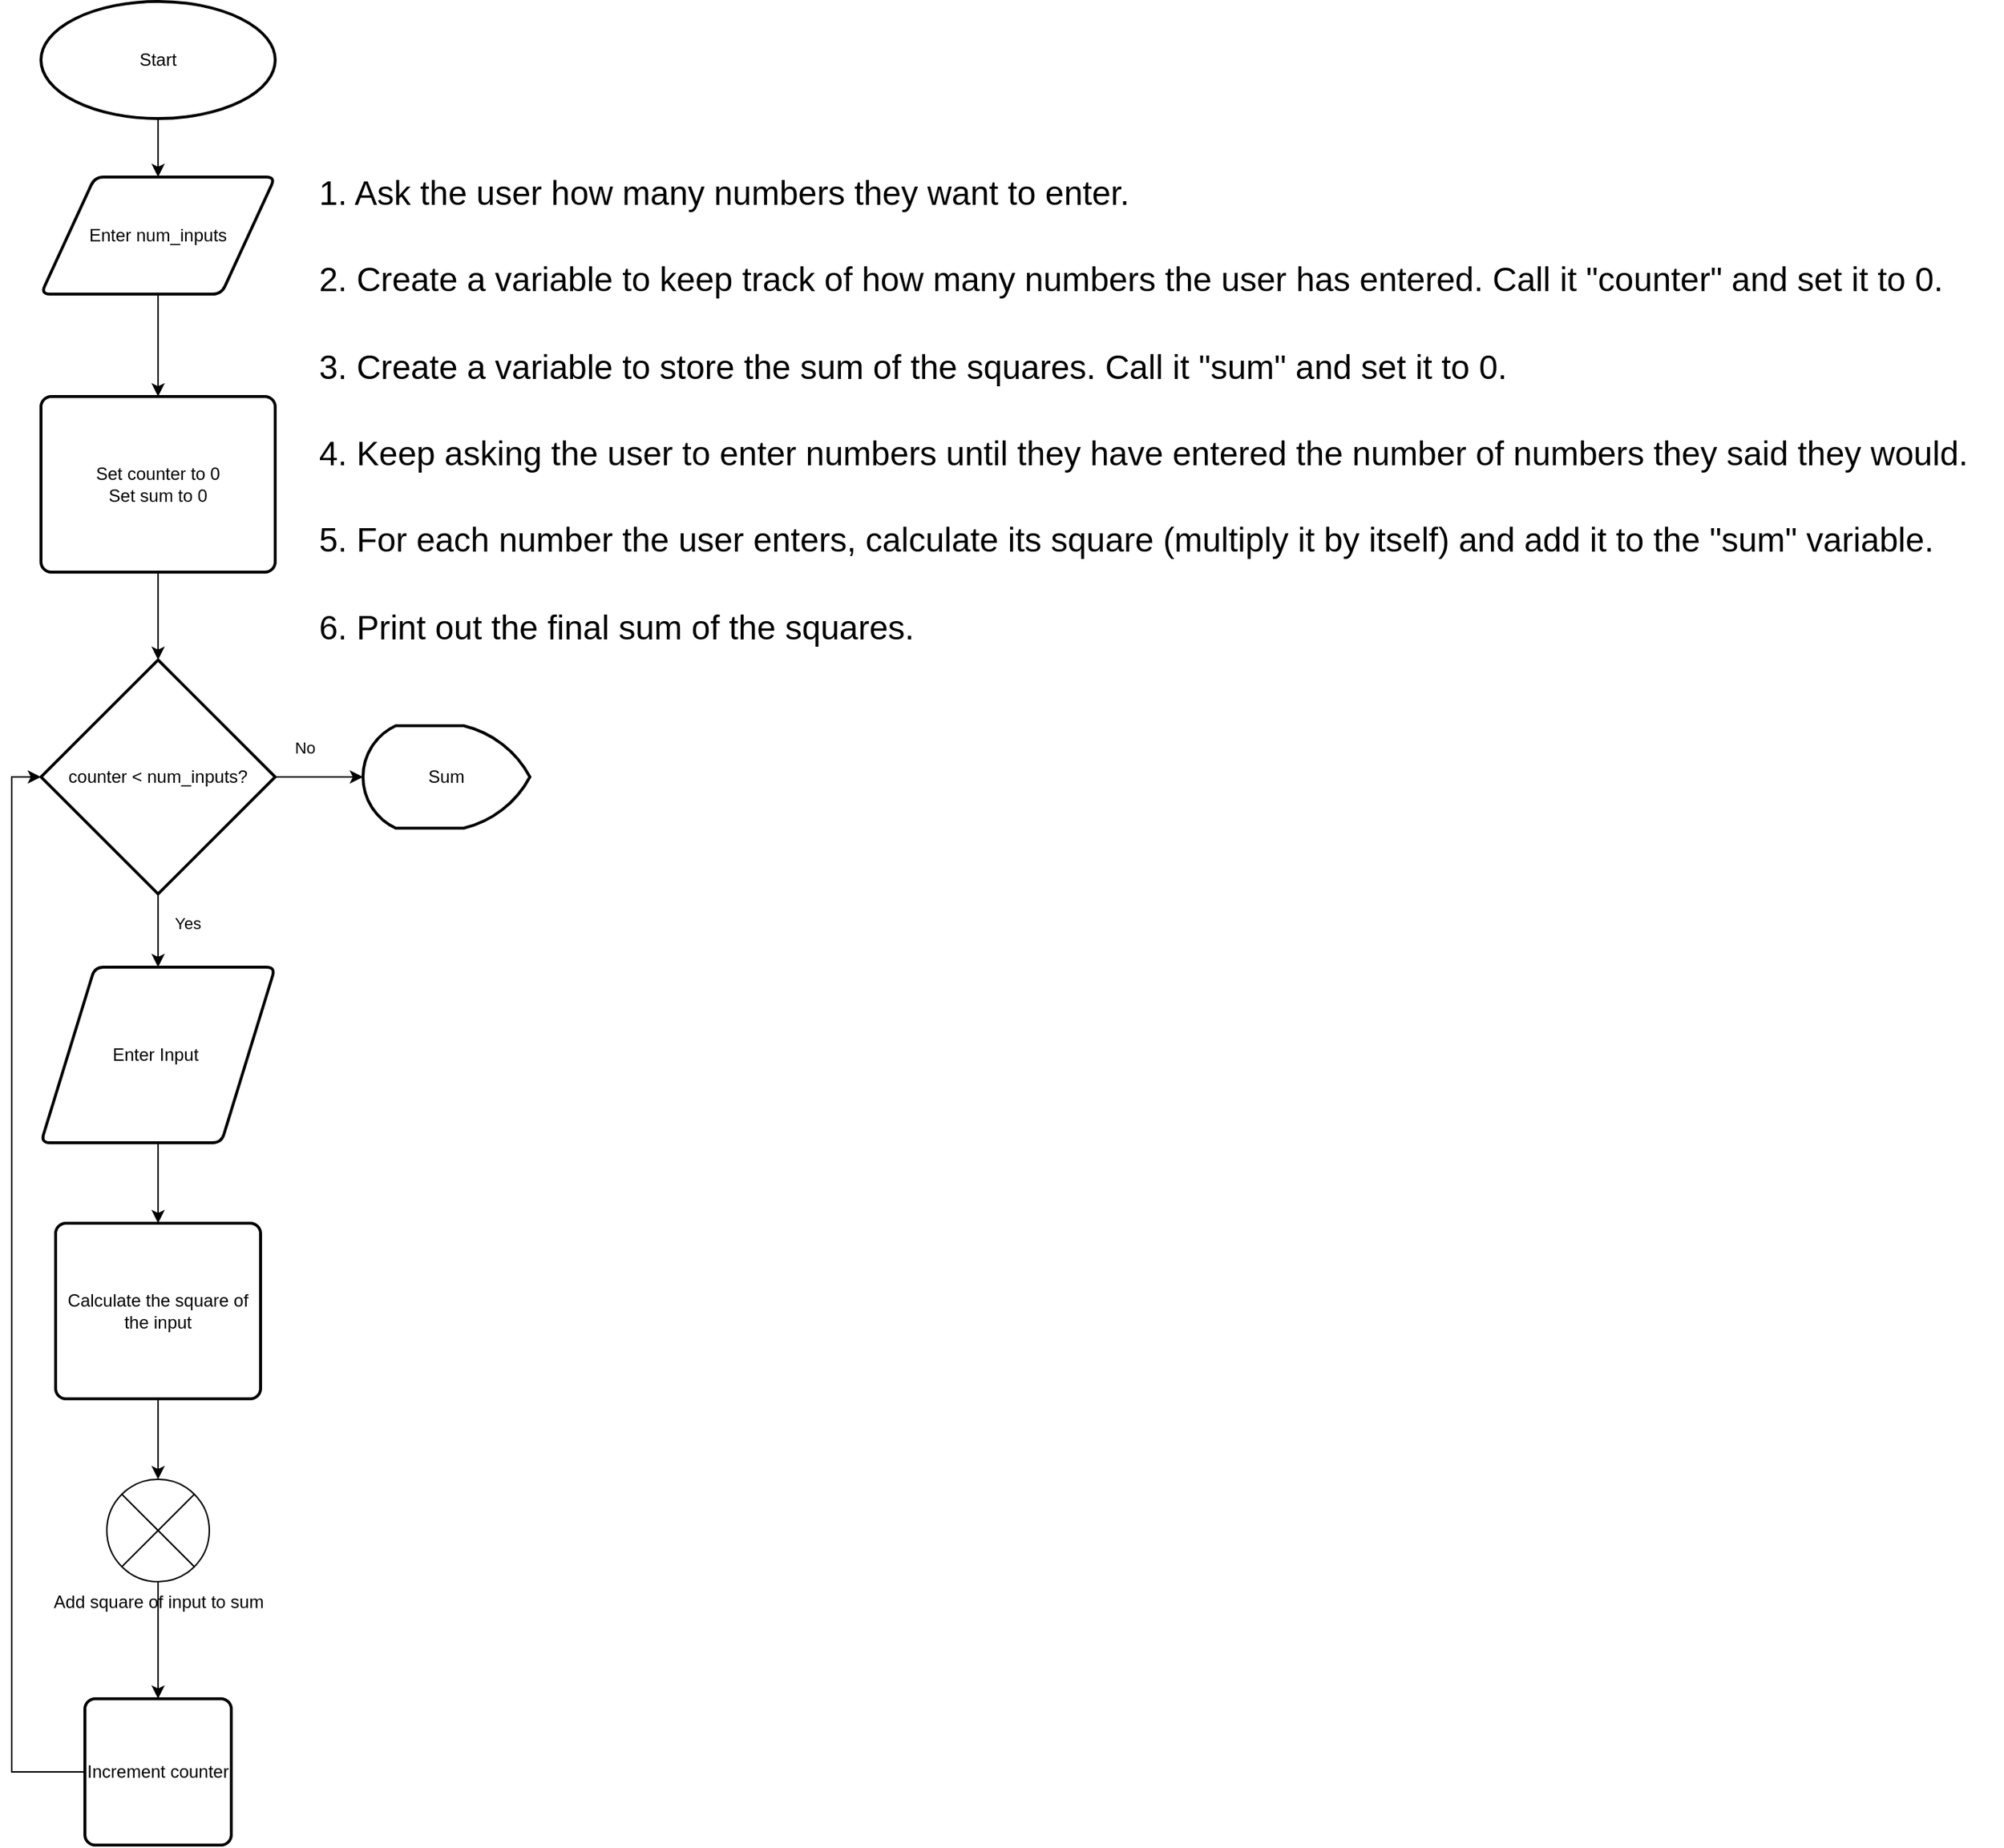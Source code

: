 <mxfile version="20.8.23" type="github">
  <diagram id="C5RBs43oDa-KdzZeNtuy" name="Page-1">
    <mxGraphModel dx="2019" dy="2317" grid="1" gridSize="10" guides="1" tooltips="1" connect="1" arrows="1" fold="1" page="1" pageScale="1" pageWidth="827" pageHeight="1169" math="0" shadow="0">
      <root>
        <mxCell id="WIyWlLk6GJQsqaUBKTNV-0" />
        <mxCell id="WIyWlLk6GJQsqaUBKTNV-1" parent="WIyWlLk6GJQsqaUBKTNV-0" />
        <mxCell id="xcYycrhQfplcxfx5c9l_-16" value="" style="edgeStyle=orthogonalEdgeStyle;rounded=0;orthogonalLoop=1;jettySize=auto;html=1;" edge="1" parent="WIyWlLk6GJQsqaUBKTNV-1" source="xcYycrhQfplcxfx5c9l_-4" target="xcYycrhQfplcxfx5c9l_-15">
          <mxGeometry relative="1" as="geometry" />
        </mxCell>
        <mxCell id="xcYycrhQfplcxfx5c9l_-4" value="Start" style="strokeWidth=2;html=1;shape=mxgraph.flowchart.start_1;whiteSpace=wrap;" vertex="1" parent="WIyWlLk6GJQsqaUBKTNV-1">
          <mxGeometry x="180" y="-250" width="160" height="80" as="geometry" />
        </mxCell>
        <mxCell id="xcYycrhQfplcxfx5c9l_-9" style="edgeStyle=orthogonalEdgeStyle;rounded=0;orthogonalLoop=1;jettySize=auto;html=1;entryX=0.5;entryY=0;entryDx=0;entryDy=0;entryPerimeter=0;" edge="1" parent="WIyWlLk6GJQsqaUBKTNV-1" source="xcYycrhQfplcxfx5c9l_-5" target="xcYycrhQfplcxfx5c9l_-7">
          <mxGeometry relative="1" as="geometry" />
        </mxCell>
        <mxCell id="xcYycrhQfplcxfx5c9l_-5" value="Set counter to 0&lt;br&gt;Set sum to 0" style="rounded=1;whiteSpace=wrap;html=1;absoluteArcSize=1;arcSize=14;strokeWidth=2;" vertex="1" parent="WIyWlLk6GJQsqaUBKTNV-1">
          <mxGeometry x="180" y="20" width="160" height="120" as="geometry" />
        </mxCell>
        <mxCell id="xcYycrhQfplcxfx5c9l_-11" value="Yes" style="edgeStyle=orthogonalEdgeStyle;rounded=0;orthogonalLoop=1;jettySize=auto;html=1;entryX=0.5;entryY=0;entryDx=0;entryDy=0;" edge="1" parent="WIyWlLk6GJQsqaUBKTNV-1" source="xcYycrhQfplcxfx5c9l_-7" target="xcYycrhQfplcxfx5c9l_-10">
          <mxGeometry x="-0.2" y="20" relative="1" as="geometry">
            <mxPoint as="offset" />
          </mxGeometry>
        </mxCell>
        <mxCell id="xcYycrhQfplcxfx5c9l_-21" value="No" style="edgeStyle=orthogonalEdgeStyle;rounded=0;orthogonalLoop=1;jettySize=auto;html=1;" edge="1" parent="WIyWlLk6GJQsqaUBKTNV-1" source="xcYycrhQfplcxfx5c9l_-7" target="xcYycrhQfplcxfx5c9l_-20">
          <mxGeometry x="-0.333" y="20" relative="1" as="geometry">
            <mxPoint as="offset" />
          </mxGeometry>
        </mxCell>
        <mxCell id="xcYycrhQfplcxfx5c9l_-7" value="counter &amp;lt; num_inputs?" style="strokeWidth=2;html=1;shape=mxgraph.flowchart.decision;whiteSpace=wrap;" vertex="1" parent="WIyWlLk6GJQsqaUBKTNV-1">
          <mxGeometry x="180" y="200" width="160" height="160" as="geometry" />
        </mxCell>
        <mxCell id="xcYycrhQfplcxfx5c9l_-13" style="edgeStyle=orthogonalEdgeStyle;rounded=0;orthogonalLoop=1;jettySize=auto;html=1;entryX=0.5;entryY=0;entryDx=0;entryDy=0;" edge="1" parent="WIyWlLk6GJQsqaUBKTNV-1" source="xcYycrhQfplcxfx5c9l_-10" target="xcYycrhQfplcxfx5c9l_-12">
          <mxGeometry relative="1" as="geometry" />
        </mxCell>
        <mxCell id="xcYycrhQfplcxfx5c9l_-10" value="Enter Input&amp;nbsp;" style="shape=parallelogram;html=1;strokeWidth=2;perimeter=parallelogramPerimeter;whiteSpace=wrap;rounded=1;arcSize=12;size=0.23;" vertex="1" parent="WIyWlLk6GJQsqaUBKTNV-1">
          <mxGeometry x="180" y="410" width="160" height="120" as="geometry" />
        </mxCell>
        <mxCell id="xcYycrhQfplcxfx5c9l_-23" value="" style="edgeStyle=orthogonalEdgeStyle;rounded=0;orthogonalLoop=1;jettySize=auto;html=1;" edge="1" parent="WIyWlLk6GJQsqaUBKTNV-1" source="xcYycrhQfplcxfx5c9l_-12" target="xcYycrhQfplcxfx5c9l_-22">
          <mxGeometry relative="1" as="geometry" />
        </mxCell>
        <mxCell id="xcYycrhQfplcxfx5c9l_-12" value="Calculate the square of the input" style="rounded=1;whiteSpace=wrap;html=1;absoluteArcSize=1;arcSize=14;strokeWidth=2;" vertex="1" parent="WIyWlLk6GJQsqaUBKTNV-1">
          <mxGeometry x="190" y="585" width="140" height="120" as="geometry" />
        </mxCell>
        <mxCell id="xcYycrhQfplcxfx5c9l_-17" value="" style="edgeStyle=orthogonalEdgeStyle;rounded=0;orthogonalLoop=1;jettySize=auto;html=1;" edge="1" parent="WIyWlLk6GJQsqaUBKTNV-1" source="xcYycrhQfplcxfx5c9l_-15" target="xcYycrhQfplcxfx5c9l_-5">
          <mxGeometry relative="1" as="geometry" />
        </mxCell>
        <mxCell id="xcYycrhQfplcxfx5c9l_-15" value="Enter num_inputs" style="shape=parallelogram;html=1;strokeWidth=2;perimeter=parallelogramPerimeter;whiteSpace=wrap;rounded=1;arcSize=12;size=0.23;" vertex="1" parent="WIyWlLk6GJQsqaUBKTNV-1">
          <mxGeometry x="180" y="-130" width="160" height="80" as="geometry" />
        </mxCell>
        <mxCell id="xcYycrhQfplcxfx5c9l_-20" value="Sum" style="strokeWidth=2;html=1;shape=mxgraph.flowchart.display;whiteSpace=wrap;direction=west;" vertex="1" parent="WIyWlLk6GJQsqaUBKTNV-1">
          <mxGeometry x="400" y="245" width="114" height="70" as="geometry" />
        </mxCell>
        <mxCell id="xcYycrhQfplcxfx5c9l_-25" value="" style="edgeStyle=orthogonalEdgeStyle;rounded=0;orthogonalLoop=1;jettySize=auto;html=1;" edge="1" parent="WIyWlLk6GJQsqaUBKTNV-1" source="xcYycrhQfplcxfx5c9l_-22" target="xcYycrhQfplcxfx5c9l_-24">
          <mxGeometry relative="1" as="geometry" />
        </mxCell>
        <mxCell id="xcYycrhQfplcxfx5c9l_-22" value="Add square of input to sum" style="verticalLabelPosition=bottom;verticalAlign=top;html=1;shape=mxgraph.flowchart.or;" vertex="1" parent="WIyWlLk6GJQsqaUBKTNV-1">
          <mxGeometry x="225" y="760" width="70" height="70" as="geometry" />
        </mxCell>
        <mxCell id="xcYycrhQfplcxfx5c9l_-26" style="edgeStyle=orthogonalEdgeStyle;rounded=0;orthogonalLoop=1;jettySize=auto;html=1;entryX=0;entryY=0.5;entryDx=0;entryDy=0;entryPerimeter=0;" edge="1" parent="WIyWlLk6GJQsqaUBKTNV-1" source="xcYycrhQfplcxfx5c9l_-24" target="xcYycrhQfplcxfx5c9l_-7">
          <mxGeometry relative="1" as="geometry">
            <Array as="points">
              <mxPoint x="160" y="960" />
              <mxPoint x="160" y="280" />
            </Array>
          </mxGeometry>
        </mxCell>
        <mxCell id="xcYycrhQfplcxfx5c9l_-24" value="Increment counter" style="rounded=1;whiteSpace=wrap;html=1;absoluteArcSize=1;arcSize=14;strokeWidth=2;" vertex="1" parent="WIyWlLk6GJQsqaUBKTNV-1">
          <mxGeometry x="210" y="910" width="100" height="100" as="geometry" />
        </mxCell>
        <mxCell id="xcYycrhQfplcxfx5c9l_-27" value="&lt;ul style=&quot;margin-top: 0px; margin-bottom: 0px; padding-inline-start: 48px; font-size: 23px;&quot;&gt;&lt;li aria-level=&quot;1&quot; style=&quot;list-style-type: none; font-family: Arial; background-color: transparent; font-variant-numeric: normal; font-variant-east-asian: normal; vertical-align: baseline;&quot; dir=&quot;ltr&quot;&gt;&lt;p role=&quot;presentation&quot; style=&quot;line-height: 1.38; margin-top: 0pt; margin-bottom: 0pt;&quot; dir=&quot;ltr&quot;&gt;&lt;font style=&quot;font-size: 23px;&quot;&gt;&lt;br&gt;&lt;/font&gt;&lt;/p&gt;&lt;/li&gt;&lt;li aria-level=&quot;1&quot; style=&quot;list-style-type: none; font-family: Arial; background-color: transparent; font-variant-numeric: normal; font-variant-east-asian: normal; vertical-align: baseline;&quot; dir=&quot;ltr&quot;&gt;&lt;font style=&quot;font-size: 23px;&quot;&gt;&lt;br&gt;&lt;/font&gt;&lt;/li&gt;&lt;li aria-level=&quot;1&quot; style=&quot;list-style-type: none; font-family: Arial; background-color: transparent; font-variant-numeric: normal; font-variant-east-asian: normal; vertical-align: baseline;&quot; dir=&quot;ltr&quot;&gt;&lt;p role=&quot;presentation&quot; style=&quot;line-height:1.38;margin-top:0pt;margin-bottom:0pt;&quot; dir=&quot;ltr&quot;&gt;&lt;span style=&quot;background-color: transparent; font-variant-numeric: normal; font-variant-east-asian: normal; vertical-align: baseline;&quot;&gt;&lt;font style=&quot;font-size: 23px;&quot;&gt;1. Ask the user how many numbers they want to enter.&lt;/font&gt;&lt;/span&gt;&lt;/p&gt;&lt;/li&gt;&lt;li aria-level=&quot;1&quot; style=&quot;list-style-type: none; font-family: Arial; background-color: transparent; font-variant-numeric: normal; font-variant-east-asian: normal; vertical-align: baseline;&quot; dir=&quot;ltr&quot;&gt;&lt;font style=&quot;font-size: 23px;&quot;&gt;&lt;br&gt;&lt;/font&gt;&lt;/li&gt;&lt;li aria-level=&quot;1&quot; style=&quot;list-style-type: none; font-family: Arial; background-color: transparent; font-variant-numeric: normal; font-variant-east-asian: normal; vertical-align: baseline;&quot; dir=&quot;ltr&quot;&gt;&lt;p role=&quot;presentation&quot; style=&quot;line-height:1.38;margin-top:0pt;margin-bottom:0pt;&quot; dir=&quot;ltr&quot;&gt;&lt;span style=&quot;background-color: transparent; font-variant-numeric: normal; font-variant-east-asian: normal; vertical-align: baseline;&quot;&gt;&lt;font style=&quot;font-size: 23px;&quot;&gt;2. Create a variable to keep track of how many numbers the user has entered. Call it &quot;counter&quot; and set it to 0.&lt;/font&gt;&lt;/span&gt;&lt;/p&gt;&lt;/li&gt;&lt;li aria-level=&quot;1&quot; style=&quot;list-style-type: none; font-family: Arial; background-color: transparent; font-variant-numeric: normal; font-variant-east-asian: normal; vertical-align: baseline;&quot; dir=&quot;ltr&quot;&gt;&lt;font style=&quot;font-size: 23px;&quot;&gt;&lt;br&gt;&lt;/font&gt;&lt;/li&gt;&lt;li aria-level=&quot;1&quot; style=&quot;list-style-type: none; font-family: Arial; background-color: transparent; font-variant-numeric: normal; font-variant-east-asian: normal; vertical-align: baseline;&quot; dir=&quot;ltr&quot;&gt;&lt;p role=&quot;presentation&quot; style=&quot;line-height:1.38;margin-top:0pt;margin-bottom:0pt;&quot; dir=&quot;ltr&quot;&gt;&lt;span style=&quot;background-color: transparent; font-variant-numeric: normal; font-variant-east-asian: normal; vertical-align: baseline;&quot;&gt;&lt;font style=&quot;font-size: 23px;&quot;&gt;3. Create a variable to store the sum of the squares. Call it &quot;sum&quot; and set it to 0.&lt;/font&gt;&lt;/span&gt;&lt;/p&gt;&lt;/li&gt;&lt;li aria-level=&quot;1&quot; style=&quot;list-style-type: none; font-family: Arial; background-color: transparent; font-variant-numeric: normal; font-variant-east-asian: normal; vertical-align: baseline;&quot; dir=&quot;ltr&quot;&gt;&lt;font style=&quot;font-size: 23px;&quot;&gt;&lt;br&gt;&lt;/font&gt;&lt;/li&gt;&lt;li aria-level=&quot;1&quot; style=&quot;list-style-type: none; font-family: Arial; background-color: transparent; font-variant-numeric: normal; font-variant-east-asian: normal; vertical-align: baseline;&quot; dir=&quot;ltr&quot;&gt;&lt;p role=&quot;presentation&quot; style=&quot;line-height:1.38;margin-top:0pt;margin-bottom:0pt;&quot; dir=&quot;ltr&quot;&gt;&lt;span style=&quot;background-color: transparent; font-variant-numeric: normal; font-variant-east-asian: normal; vertical-align: baseline;&quot;&gt;&lt;font style=&quot;font-size: 23px;&quot;&gt;4. Keep asking the user to enter numbers until they have entered the number of numbers they said they would.&lt;/font&gt;&lt;/span&gt;&lt;/p&gt;&lt;/li&gt;&lt;li aria-level=&quot;1&quot; style=&quot;list-style-type: none; font-family: Arial; background-color: transparent; font-variant-numeric: normal; font-variant-east-asian: normal; vertical-align: baseline;&quot; dir=&quot;ltr&quot;&gt;&lt;font style=&quot;font-size: 23px;&quot;&gt;&lt;br&gt;&lt;/font&gt;&lt;/li&gt;&lt;li aria-level=&quot;1&quot; style=&quot;list-style-type: none; font-family: Arial; background-color: transparent; font-variant-numeric: normal; font-variant-east-asian: normal; vertical-align: baseline;&quot; dir=&quot;ltr&quot;&gt;&lt;p role=&quot;presentation&quot; style=&quot;line-height:1.38;margin-top:0pt;margin-bottom:0pt;&quot; dir=&quot;ltr&quot;&gt;&lt;span style=&quot;background-color: transparent; font-variant-numeric: normal; font-variant-east-asian: normal; vertical-align: baseline;&quot;&gt;&lt;font style=&quot;font-size: 23px;&quot;&gt;5. For each number the user enters, calculate its square (multiply it by itself) and add it to the &quot;sum&quot; variable.&lt;/font&gt;&lt;/span&gt;&lt;/p&gt;&lt;/li&gt;&lt;li aria-level=&quot;1&quot; style=&quot;list-style-type: none; font-family: Arial; background-color: transparent; font-variant-numeric: normal; font-variant-east-asian: normal; vertical-align: baseline;&quot; dir=&quot;ltr&quot;&gt;&lt;font style=&quot;font-size: 23px;&quot;&gt;&lt;br&gt;&lt;/font&gt;&lt;/li&gt;&lt;li aria-level=&quot;1&quot; style=&quot;list-style-type: none; font-family: Arial; background-color: transparent; font-variant-numeric: normal; font-variant-east-asian: normal; vertical-align: baseline;&quot; dir=&quot;ltr&quot;&gt;&lt;p role=&quot;presentation&quot; style=&quot;line-height:1.38;margin-top:0pt;margin-bottom:0pt;&quot; dir=&quot;ltr&quot;&gt;&lt;span style=&quot;background-color: transparent; font-variant-numeric: normal; font-variant-east-asian: normal; vertical-align: baseline;&quot;&gt;&lt;font style=&quot;font-size: 23px;&quot;&gt;6. Print out the final sum of the squares.&lt;/font&gt;&lt;/span&gt;&lt;/p&gt;&lt;/li&gt;&lt;/ul&gt;&lt;font style=&quot;font-size: 23px;&quot;&gt;&lt;span id=&quot;docs-internal-guid-438e468e-7fff-baf5-cbec-69b474371c2d&quot;&gt;&lt;/span&gt;&lt;/font&gt;" style="text;html=1;align=left;verticalAlign=middle;resizable=0;points=[];autosize=1;strokeColor=none;fillColor=none;" vertex="1" parent="WIyWlLk6GJQsqaUBKTNV-1">
          <mxGeometry x="320" y="-200" width="1200" height="400" as="geometry" />
        </mxCell>
      </root>
    </mxGraphModel>
  </diagram>
</mxfile>

